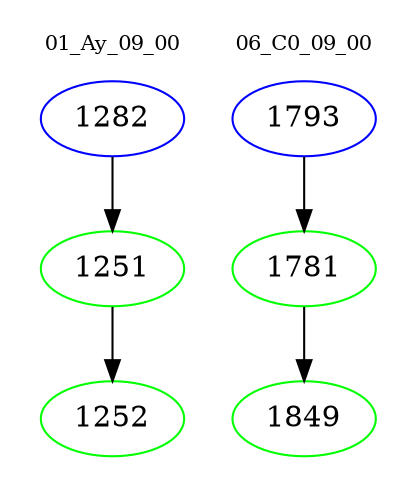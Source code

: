digraph{
subgraph cluster_0 {
color = white
label = "01_Ay_09_00";
fontsize=10;
T0_1282 [label="1282", color="blue"]
T0_1282 -> T0_1251 [color="black"]
T0_1251 [label="1251", color="green"]
T0_1251 -> T0_1252 [color="black"]
T0_1252 [label="1252", color="green"]
}
subgraph cluster_1 {
color = white
label = "06_C0_09_00";
fontsize=10;
T1_1793 [label="1793", color="blue"]
T1_1793 -> T1_1781 [color="black"]
T1_1781 [label="1781", color="green"]
T1_1781 -> T1_1849 [color="black"]
T1_1849 [label="1849", color="green"]
}
}
